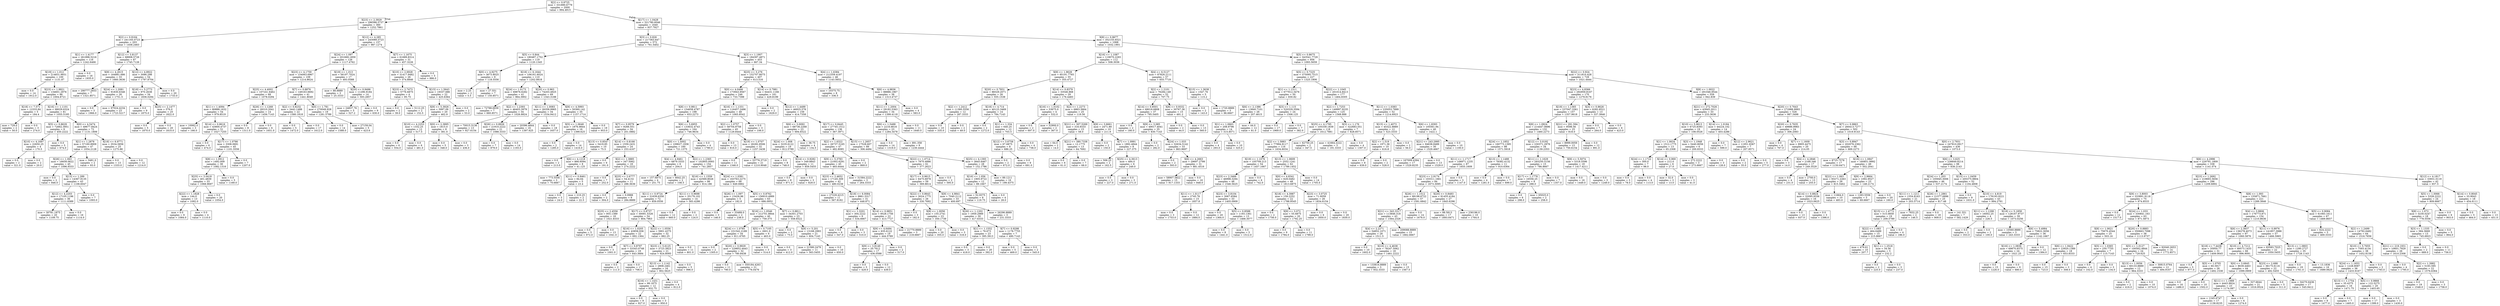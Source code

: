 digraph Tree {
node [shape=box] ;
0 [label="X[2] <= 0.9725\nmse = 331890.6779\nsamples = 2000\nvalue = 994.4915"] ;
1 [label="X[23] <= 2.3929\nmse = 296586.5737\nsamples = 360\nvalue = 1252.7861"] ;
0 -> 1 [labeldistance=2.5, labelangle=45, headlabel="True"] ;
2 [label="X[2] <= 0.9164\nmse = 241165.0723\nsamples = 203\nvalue = 1458.2463"] ;
1 -> 2 ;
3 [label="X[1] <= 1.4177\nmse = 261896.5216\nsamples = 116\nvalue = 1242.6466"] ;
2 -> 3 ;
4 [label="X[19] <= 1.012\nmse = 214831.9931\nsamples = 100\nvalue = 1131.87"] ;
3 -> 4 ;
5 [label="mse = 0.0\nsamples = 14\nvalue = 1912.0"] ;
4 -> 5 ;
6 [label="X[23] <= 1.9921\nmse = 134601.2976\nsamples = 86\nvalue = 1004.8721"] ;
4 -> 6 ;
7 [label="X[18] <= 7.571\nmse = 12333.84\nsamples = 5\nvalue = 184.4"] ;
6 -> 7 ;
8 [label="mse = 729.0\nsamples = 2\nvalue = 50.0"] ;
7 -> 8 ;
9 [label="mse = 0.0\nsamples = 3\nvalue = 274.0"] ;
7 -> 9 ;
10 [label="X[16] <= 1.1101\nmse = 98029.6324\nsamples = 81\nvalue = 1055.5185"] ;
6 -> 10 ;
11 [label="X[5] <= 0.8629\nmse = 72662.3951\nsamples = 9\nvalue = 450.2222"] ;
10 -> 11 ;
12 [label="X[10] <= 4.1697\nmse = 22650.25\nsamples = 4\nvalue = 170.5"] ;
11 -> 12 ;
13 [label="mse = 0.0\nsamples = 2\nvalue = 321.0"] ;
12 -> 13 ;
14 [label="mse = 0.0\nsamples = 2\nvalue = 20.0"] ;
12 -> 14 ;
15 [label="mse = 0.0\nsamples = 5\nvalue = 674.0"] ;
11 -> 15 ;
16 [label="X[0] <= 4.5474\nmse = 49677.8424\nsamples = 72\nvalue = 1131.1806"] ;
10 -> 16 ;
17 [label="X[1] <= 1.2878\nmse = 57160.8909\nsamples = 47\nvalue = 1054.2128"] ;
16 -> 17 ;
18 [label="X[26] <= 1.063\nmse = 16658.0622\nsamples = 45\nvalue = 1096.9333"] ;
17 -> 18 ;
19 [label="mse = 0.0\nsamples = 2\nvalue = 846.0"] ;
18 -> 19 ;
20 [label="X[13] <= 1.289\nmse = 14367.9135\nsamples = 43\nvalue = 1108.6047"] ;
18 -> 20 ;
21 [label="X[12] <= 4.2203\nmse = 17105.1196\nsamples = 36\nvalue = 1111.6389"] ;
20 -> 21 ;
22 [label="mse = 30781.1875\nsamples = 20\nvalue = 1109.75"] ;
21 -> 22 ;
23 [label="mse = 0.0\nsamples = 16\nvalue = 1114.0"] ;
21 -> 23 ;
24 [label="mse = 0.0\nsamples = 7\nvalue = 1093.0"] ;
20 -> 24 ;
25 [label="mse = 3481.0\nsamples = 2\nvalue = 93.0"] ;
17 -> 25 ;
26 [label="X[18] <= 6.9771\nmse = 3534.5856\nsamples = 25\nvalue = 1275.88"] ;
16 -> 26 ;
27 [label="mse = 0.0\nsamples = 13\nvalue = 1333.0"] ;
26 -> 27 ;
28 [label="mse = 0.0\nsamples = 12\nvalue = 1214.0"] ;
26 -> 28 ;
29 [label="mse = 0.0\nsamples = 16\nvalue = 1935.0"] ;
3 -> 29 ;
30 [label="X[12] <= 3.8137\nmse = 68908.5726\nsamples = 87\nvalue = 1745.7126"] ;
2 -> 30 ;
31 [label="X[9] <= 4.2615\nmse = 164881.686\nsamples = 33\nvalue = 1660.3636"] ;
30 -> 31 ;
32 [label="mse = 290777.2653\nsamples = 7\nvalue = 1321.8571"] ;
31 -> 32 ;
33 [label="X[24] <= 1.2081\nmse = 91830.6346\nsamples = 26\nvalue = 1751.5"] ;
31 -> 33 ;
34 [label="mse = 0.0\nsamples = 3\nvalue = 1966.0"] ;
33 -> 34 ;
35 [label="mse = 97024.4234\nsamples = 23\nvalue = 1723.5217"] ;
33 -> 35 ;
36 [label="X[12] <= 4.8922\nmse = 3086.298\nsamples = 54\nvalue = 1797.8704"] ;
30 -> 36 ;
37 [label="X[18] <= 5.2773\nmse = 970.2638\nsamples = 34\nvalue = 1836.0294"] ;
36 -> 37 ;
38 [label="mse = 0.0\nsamples = 9\nvalue = 1875.0"] ;
37 -> 38 ;
39 [label="X[25] <= 2.1477\nmse = 576.0\nsamples = 25\nvalue = 1822.0"] ;
37 -> 39 ;
40 [label="mse = 0.0\nsamples = 5\nvalue = 1870.0"] ;
39 -> 40 ;
41 [label="mse = 0.0\nsamples = 20\nvalue = 1810.0"] ;
39 -> 41 ;
42 [label="mse = 0.0\nsamples = 20\nvalue = 1733.0"] ;
36 -> 42 ;
43 [label="X[12] <= 4.285\nmse = 243089.3723\nsamples = 157\nvalue = 987.1274"] ;
1 -> 43 ;
44 [label="X[24] <= 1.097\nmse = 201669.1859\nsamples = 126\nvalue = 1117.4762"] ;
43 -> 44 ;
45 [label="X[23] <= 4.1759\nmse = 154063.6967\nsamples = 109\nvalue = 1214.8624"] ;
44 -> 45 ;
46 [label="X[25] <= 4.4002\nmse = 107241.6462\nsamples = 68\nvalue = 1078.0294"] ;
45 -> 46 ;
47 [label="X[1] <= 1.4094\nmse = 80888.1632\nsamples = 54\nvalue = 979.8519"] ;
46 -> 47 ;
48 [label="mse = 10062.0\nsamples = 3\nvalue = 166.0"] ;
47 -> 48 ;
49 [label="X[14] <= 0.8616\nmse = 43800.4737\nsamples = 51\nvalue = 1027.7255"] ;
47 -> 49 ;
50 [label="mse = 0.0\nsamples = 6\nvalue = 474.0"] ;
49 -> 50 ;
51 [label="X[17] <= 1.0786\nmse = 3308.0691\nsamples = 45\nvalue = 1101.5556"] ;
49 -> 51 ;
52 [label="X[8] <= 1.0912\nmse = 1492.009\nsamples = 38\nvalue = 1082.1316"] ;
51 -> 52 ;
53 [label="X[25] <= 3.0418\nmse = 401.4839\nsamples = 33\nvalue = 1068.9697"] ;
52 -> 53 ;
54 [label="X[22] <= 1.1828\nmse = 144.0\nsamples = 13\nvalue = 1092.0"] ;
53 -> 54 ;
55 [label="mse = 0.0\nsamples = 9\nvalue = 1084.0"] ;
54 -> 55 ;
56 [label="mse = 0.0\nsamples = 4\nvalue = 1110.0"] ;
54 -> 56 ;
57 [label="mse = 0.0\nsamples = 20\nvalue = 1054.0"] ;
53 -> 57 ;
58 [label="mse = 0.0\nsamples = 5\nvalue = 1169.0"] ;
52 -> 58 ;
59 [label="mse = 0.0\nsamples = 7\nvalue = 1207.0"] ;
51 -> 59 ;
60 [label="X[26] <= 1.1268\nmse = 28310.2041\nsamples = 14\nvalue = 1456.7143"] ;
46 -> 60 ;
61 [label="mse = 0.0\nsamples = 8\nvalue = 1311.0"] ;
60 -> 61 ;
62 [label="mse = 0.0\nsamples = 6\nvalue = 1651.0"] ;
60 -> 62 ;
63 [label="X[7] <= 0.8876\nmse = 149163.6692\nsamples = 41\nvalue = 1441.8049"] ;
45 -> 63 ;
64 [label="X[2] <= 0.8232\nmse = 3442.1488\nsamples = 22\nvalue = 1580.1818"] ;
63 -> 64 ;
65 [label="mse = 0.0\nsamples = 5\nvalue = 1472.0"] ;
64 -> 65 ;
66 [label="mse = 0.0\nsamples = 17\nvalue = 1612.0"] ;
64 -> 66 ;
67 [label="X[0] <= 1.781\nmse = 270049.928\nsamples = 19\nvalue = 1281.5789"] ;
63 -> 67 ;
68 [label="mse = 0.0\nsamples = 14\nvalue = 1588.0"] ;
67 -> 68 ;
69 [label="mse = 27159.04\nsamples = 5\nvalue = 423.6"] ;
67 -> 69 ;
70 [label="X[19] <= 1.013\nmse = 56197.7024\nsamples = 17\nvalue = 493.0588"] ;
44 -> 70 ;
71 [label="mse = 88.8889\nsamples = 3\nvalue = 25.3333"] ;
70 -> 71 ;
72 [label="X[20] <= 0.9496\nmse = 11296.9184\nsamples = 14\nvalue = 593.2857"] ;
70 -> 72 ;
73 [label="mse = 24837.76\nsamples = 5\nvalue = 527.2"] ;
72 -> 73 ;
74 [label="mse = 0.0\nsamples = 9\nvalue = 630.0"] ;
72 -> 74 ;
75 [label="X[7] <= 1.1675\nmse = 61689.8314\nsamples = 31\nvalue = 457.3226"] ;
43 -> 75 ;
76 [label="X[10] <= 2.6928\nmse = 31417.9482\nsamples = 26\nvalue = 374.8846"] ;
75 -> 76 ;
77 [label="X[23] <= 2.7473\nmse = 5776.6875\nsamples = 4\nvalue = 95.75"] ;
76 -> 77 ;
78 [label="mse = 0.0\nsamples = 2\nvalue = 39.0"] ;
77 -> 78 ;
79 [label="mse = 5112.25\nsamples = 2\nvalue = 152.5"] ;
77 -> 79 ;
80 [label="X[15] <= 1.5643\nmse = 19337.686\nsamples = 22\nvalue = 425.6364"] ;
76 -> 80 ;
81 [label="X[9] <= 5.3926\nmse = 5997.09\nsamples = 20\nvalue = 462.9"] ;
80 -> 81 ;
82 [label="X[10] <= 4.2253\nmse = 1332.25\nsamples = 12\nvalue = 517.5"] ;
81 -> 82 ;
83 [label="mse = 0.0\nsamples = 6\nvalue = 554.0"] ;
82 -> 83 ;
84 [label="mse = 0.0\nsamples = 6\nvalue = 481.0"] ;
82 -> 84 ;
85 [label="X[0] <= 2.3895\nmse = 1815.0\nsamples = 8\nvalue = 381.0"] ;
81 -> 85 ;
86 [label="mse = 0.0\nsamples = 5\nvalue = 348.0"] ;
85 -> 86 ;
87 [label="mse = 0.0\nsamples = 3\nvalue = 436.0"] ;
85 -> 87 ;
88 [label="mse = 0.0\nsamples = 2\nvalue = 53.0"] ;
80 -> 88 ;
89 [label="mse = 0.0\nsamples = 5\nvalue = 886.0"] ;
75 -> 89 ;
90 [label="X[17] <= 1.0428\nmse = 321780.6046\nsamples = 1640\nvalue = 937.7927"] ;
0 -> 90 [labeldistance=2.5, labelangle=-45, headlabel="False"] ;
91 [label="X[3] <= 0.826\nmse = 217363.647\nsamples = 572\nvalue = 761.5402"] ;
90 -> 91 ;
92 [label="X[5] <= 0.844\nmse = 180487.1752\nsamples = 119\nvalue = 1120.1345"] ;
91 -> 92 ;
93 [label="X[0] <= 4.9275\nmse = 3673.8025\nsamples = 9\nvalue = 118.5556"] ;
92 -> 93 ;
94 [label="mse = 2.25\nsamples = 2\nvalue = 5.5"] ;
93 -> 94 ;
95 [label="mse = 27.551\nsamples = 7\nvalue = 150.8571"] ;
93 -> 95 ;
96 [label="X[18] <= 6.1644\nmse = 106161.6024\nsamples = 110\nvalue = 1202.0818"] ;
92 -> 96 ;
97 [label="X[24] <= 1.0173\nmse = 69876.6282\nsamples = 41\nvalue = 964.3902"] ;
96 -> 97 ;
98 [label="mse = 72788.6939\nsamples = 7\nvalue = 660.8571"] ;
97 -> 98 ;
99 [label="X[2] <= 1.2393\nmse = 46403.3979\nsamples = 34\nvalue = 1026.8824"] ;
97 -> 99 ;
100 [label="mse = 70015.3136\nsamples = 13\nvalue = 927.6154"] ;
99 -> 100 ;
101 [label="X[26] <= 0.8926\nmse = 21910.2222\nsamples = 21\nvalue = 1088.3333"] ;
99 -> 101 ;
102 [label="mse = 0.0\nsamples = 7\nvalue = 879.0"] ;
101 -> 102 ;
103 [label="mse = 0.0\nsamples = 14\nvalue = 1193.0"] ;
101 -> 103 ;
104 [label="X[20] <= 0.963\nmse = 74203.4925\nsamples = 69\nvalue = 1343.3188"] ;
96 -> 104 ;
105 [label="X[11] <= 1.0083\nmse = 26358.9965\nsamples = 34\nvalue = 1534.9412"] ;
104 -> 105 ;
106 [label="mse = 20396.4844\nsamples = 16\nvalue = 1397.625"] ;
105 -> 106 ;
107 [label="mse = 0.0\nsamples = 18\nvalue = 1657.0"] ;
105 -> 107 ;
108 [label="X[9] <= 4.5993\nmse = 50360.142\nsamples = 35\nvalue = 1157.1714"] ;
104 -> 108 ;
109 [label="X[5] <= 1.0648\nmse = 1876.9844\nsamples = 16\nvalue = 1399.625"] ;
108 -> 109 ;
110 [label="mse = 0.0\nsamples = 2\nvalue = 1285.0"] ;
109 -> 110 ;
111 [label="mse = 0.0\nsamples = 14\nvalue = 1416.0"] ;
109 -> 111 ;
112 [label="mse = 0.0\nsamples = 19\nvalue = 953.0"] ;
108 -> 112 ;
113 [label="X[3] <= 1.1907\nmse = 184397.4871\nsamples = 453\nvalue = 667.34"] ;
91 -> 113 ;
114 [label="X[25] <= 3.276\nmse = 152707.8075\nsamples = 407\nvalue = 613.516"] ;
113 -> 114 ;
115 [label="X[0] <= 4.0486\nmse = 173943.9567\nsamples = 246\nvalue = 733.7398"] ;
114 -> 115 ;
116 [label="X[8] <= 0.9811\nmse = 154658.4787\nsamples = 198\nvalue = 653.2273"] ;
115 -> 116 ;
117 [label="X[7] <= 0.9579\nmse = 9266.551\nsamples = 34\nvalue = 201.0882"] ;
116 -> 117 ;
118 [label="X[13] <= 0.8547\nmse = 5419.85\nsamples = 10\nvalue = 75.5"] ;
117 -> 118 ;
119 [label="mse = 0.0\nsamples = 2\nvalue = 213.0"] ;
118 -> 119 ;
120 [label="X[6] <= 4.1218\nmse = 866.6094\nsamples = 8\nvalue = 41.125"] ;
118 -> 120 ;
121 [label="mse = 773.5556\nsamples = 3\nvalue = 70.6667"] ;
120 -> 121 ;
122 [label="X[11] <= 0.8461\nmse = 84.64\nsamples = 5\nvalue = 23.4"] ;
120 -> 122 ;
123 [label="mse = 0.0\nsamples = 3\nvalue = 24.0"] ;
122 -> 123 ;
124 [label="mse = 210.25\nsamples = 2\nvalue = 22.5"] ;
122 -> 124 ;
125 [label="X[14] <= 0.8166\nmse = 1559.2431\nsamples = 24\nvalue = 253.4167"] ;
117 -> 125 ;
126 [label="mse = 0.0\nsamples = 6\nvalue = 191.0"] ;
125 -> 126 ;
127 [label="X[2] <= 1.3885\nmse = 347.5062\nsamples = 18\nvalue = 274.2222"] ;
125 -> 127 ;
128 [label="mse = 0.0\nsamples = 7\nvalue = 252.0"] ;
127 -> 128 ;
129 [label="X[25] <= 2.6777\nmse = 54.4132\nsamples = 11\nvalue = 288.3636"] ;
127 -> 129 ;
130 [label="mse = 0.0\nsamples = 2\nvalue = 304.0"] ;
129 -> 130 ;
131 [label="mse = 0.0988\nsamples = 9\nvalue = 284.8889"] ;
129 -> 131 ;
132 [label="X[6] <= 5.6955\nmse = 133632.4743\nsamples = 164\nvalue = 746.9634"] ;
116 -> 132 ;
133 [label="X[0] <= 1.5002\nmse = 109627.1936\nsamples = 160\nvalue = 721.1375"] ;
132 -> 133 ;
134 [label="X[4] <= 4.9461\nmse = 6879.3333\nsamples = 6\nvalue = 204.0"] ;
133 -> 134 ;
135 [label="mse = 157.6875\nsamples = 4\nvalue = 251.75"] ;
134 -> 135 ;
136 [label="mse = 6642.25\nsamples = 2\nvalue = 108.5"] ;
134 -> 136 ;
137 [label="X[2] <= 1.2365\nmse = 102805.0093\nsamples = 154\nvalue = 741.2857"] ;
133 -> 137 ;
138 [label="X[16] <= 1.1559\nmse = 42569.8026\nsamples = 86\nvalue = 814.186"] ;
137 -> 138 ;
139 [label="X[11] <= 0.9724\nmse = 31639.6358\nsamples = 72\nvalue = 859.0556"] ;
138 -> 139 ;
140 [label="X[25] <= 2.4556\nmse = 955.1389\nsamples = 18\nvalue = 1021.8333"] ;
139 -> 140 ;
141 [label="mse = 0.0\nsamples = 5\nvalue = 972.0"] ;
140 -> 141 ;
142 [label="mse = 0.0\nsamples = 13\nvalue = 1041.0"] ;
140 -> 142 ;
143 [label="X[17] <= 0.8737\nmse = 30091.5326\nsamples = 54\nvalue = 804.7963"] ;
139 -> 143 ;
144 [label="X[16] <= 1.0205\nmse = 43858.936\nsamples = 22\nvalue = 692.1364"] ;
143 -> 144 ;
145 [label="mse = 0.0\nsamples = 3\nvalue = 1001.0"] ;
144 -> 145 ;
146 [label="X[7] <= 0.8797\nmse = 33343.0748\nsamples = 19\nvalue = 643.3684"] ;
144 -> 146 ;
147 [label="mse = 0.0\nsamples = 2\nvalue = 111.0"] ;
146 -> 147 ;
148 [label="mse = 0.0\nsamples = 17\nvalue = 706.0"] ;
146 -> 148 ;
149 [label="X[22] <= 1.0556\nmse = 5901.4375\nsamples = 32\nvalue = 882.25"] ;
143 -> 149 ;
150 [label="X[23] <= 5.6125\nmse = 3723.3923\nsamples = 21\nvalue = 924.8095"] ;
149 -> 150 ;
151 [label="X[13] <= 1.1142\nmse = 2808.2461\nsamples = 16\nvalue = 902.5625"] ;
150 -> 151 ;
152 [label="X[16] <= 1.1431\nmse = 99.1875\nsamples = 12\nvalue = 932.75"] ;
151 -> 152 ;
153 [label="mse = 0.0\nsamples = 9\nvalue = 927.0"] ;
152 -> 153 ;
154 [label="mse = 0.0\nsamples = 3\nvalue = 950.0"] ;
152 -> 154 ;
155 [label="mse = 0.0\nsamples = 4\nvalue = 812.0"] ;
151 -> 155 ;
156 [label="mse = 0.0\nsamples = 5\nvalue = 996.0"] ;
150 -> 156 ;
157 [label="mse = 0.0\nsamples = 11\nvalue = 801.0"] ;
149 -> 157 ;
158 [label="X[11] <= 0.9698\nmse = 35179.102\nsamples = 14\nvalue = 583.4286"] ;
138 -> 158 ;
159 [label="mse = 0.0\nsamples = 12\nvalue = 660.0"] ;
158 -> 159 ;
160 [label="mse = 0.0\nsamples = 2\nvalue = 124.0"] ;
158 -> 160 ;
161 [label="X[24] <= 1.0381\nmse = 163763.2275\nsamples = 68\nvalue = 649.0882"] ;
137 -> 161 ;
162 [label="X[26] <= 1.097\nmse = 15426.96\nsamples = 5\nvalue = 182.8"] ;
161 -> 162 ;
163 [label="mse = 0.0\nsamples = 3\nvalue = 146.0"] ;
162 -> 163 ;
164 [label="mse = 33489.0\nsamples = 2\nvalue = 238.0"] ;
162 -> 164 ;
165 [label="X[5] <= 0.8762\nmse = 156910.4989\nsamples = 63\nvalue = 686.0952"] ;
161 -> 165 ;
166 [label="X[16] <= 1.0546\nmse = 212701.8844\nsamples = 40\nvalue = 759.375"] ;
165 -> 166 ;
167 [label="X[24] <= 1.0785\nmse = 231542.2189\nsamples = 34\nvalue = 811.6765"] ;
166 -> 167 ;
168 [label="mse = 0.0\nsamples = 2\nvalue = 1305.0"] ;
167 -> 168 ;
169 [label="X[20] <= 0.9929\nmse = 229852.4443\nsamples = 32\nvalue = 780.8438"] ;
167 -> 169 ;
170 [label="mse = 0.0\nsamples = 11\nvalue = 790.0"] ;
169 -> 170 ;
171 [label="mse = 350184.4263\nsamples = 21\nvalue = 776.0476"] ;
169 -> 171 ;
172 [label="X[5] <= 0.7105\nmse = 2601.0\nsamples = 6\nvalue = 463.0"] ;
166 -> 172 ;
173 [label="mse = 0.0\nsamples = 3\nvalue = 514.0"] ;
172 -> 173 ;
174 [label="mse = 0.0\nsamples = 3\nvalue = 412.0"] ;
172 -> 174 ;
175 [label="X[7] <= 0.8811\nmse = 34301.2703\nsamples = 23\nvalue = 558.6522"] ;
165 -> 175 ;
176 [label="mse = 0.0\nsamples = 2\nvalue = 75.0"] ;
175 -> 176 ;
177 [label="X[9] <= 5.201\nmse = 13168.2993\nsamples = 21\nvalue = 604.7143"] ;
175 -> 177 ;
178 [label="mse = 21580.2479\nsamples = 11\nvalue = 563.5455"] ;
177 -> 178 ;
179 [label="mse = 0.0\nsamples = 10\nvalue = 650.0"] ;
177 -> 179 ;
180 [label="mse = 0.0\nsamples = 4\nvalue = 1780.0"] ;
132 -> 180 ;
181 [label="X[16] <= 1.1331\nmse = 116457.2496\nsamples = 48\nvalue = 1065.8542"] ;
115 -> 181 ;
182 [label="X[2] <= 1.0757\nmse = 58704.9758\nsamples = 45\nvalue = 1129.8444"] ;
181 -> 182 ;
183 [label="mse = 0.0\nsamples = 13\nvalue = 816.0"] ;
182 -> 183 ;
184 [label="X[19] <= 1.0707\nmse = 26282.8506\nsamples = 32\nvalue = 1257.3438"] ;
182 -> 184 ;
185 [label="mse = 0.0\nsamples = 11\nvalue = 1346.0"] ;
184 -> 185 ;
186 [label="mse = 33776.3719\nsamples = 21\nvalue = 1210.9048"] ;
184 -> 186 ;
187 [label="mse = 0.0\nsamples = 3\nvalue = 106.0"] ;
181 -> 187 ;
188 [label="X[14] <= 0.7981\nmse = 64431.1166\nsamples = 161\nvalue = 429.8199"] ;
114 -> 188 ;
189 [label="mse = 0.0\nsamples = 2\nvalue = 1629.0"] ;
188 -> 189 ;
190 [label="X[12] <= 1.4499\nmse = 46925.578\nsamples = 159\nvalue = 414.7358"] ;
188 -> 190 ;
191 [label="X[6] <= 3.0092\nmse = 68736.2268\nsamples = 23\nvalue = 694.6522"] ;
190 -> 191 ;
192 [label="X[24] <= 1.008\nmse = 3235.6122\nsamples = 19\nvalue = 812.5789"] ;
191 -> 192 ;
193 [label="mse = 0.0\nsamples = 8\nvalue = 748.0"] ;
192 -> 193 ;
194 [label="X[14] <= 0.9282\nmse = 349.8843\nsamples = 11\nvalue = 859.5455"] ;
192 -> 194 ;
195 [label="mse = 0.0\nsamples = 8\nvalue = 871.0"] ;
194 -> 195 ;
196 [label="mse = 0.0\nsamples = 3\nvalue = 829.0"] ;
194 -> 196 ;
197 [label="mse = 36.75\nsamples = 4\nvalue = 134.5"] ;
191 -> 197 ;
198 [label="X[17] <= 0.8445\nmse = 27745.1512\nsamples = 136\nvalue = 367.3971"] ;
190 -> 198 ;
199 [label="X[2] <= 1.6322\nmse = 26737.5165\nsamples = 47\nvalue = 482.8085"] ;
198 -> 199 ;
200 [label="X[9] <= 5.3783\nmse = 21002.6291\nsamples = 45\nvalue = 465.6444"] ;
199 -> 200 ;
201 [label="X[23] <= 2.4652\nmse = 17145.309\nsamples = 42\nvalue = 480.0238"] ;
200 -> 201 ;
202 [label="mse = 27229.4215\nsamples = 11\nvalue = 567.8182"] ;
201 -> 202 ;
203 [label="X[18] <= 6.0084\nmse = 9861.5317\nsamples = 31\nvalue = 448.871"] ;
201 -> 203 ;
204 [label="X[1] <= 1.3201\nmse = 304.2222\nsamples = 9\nvalue = 534.6667"] ;
203 -> 204 ;
205 [label="mse = 0.0\nsamples = 6\nvalue = 547.0"] ;
204 -> 205 ;
206 [label="mse = 0.0\nsamples = 3\nvalue = 510.0"] ;
204 -> 206 ;
207 [label="X[14] <= 0.9851\nmse = 9528.1756\nsamples = 22\nvalue = 413.7727"] ;
203 -> 207 ;
208 [label="X[9] <= 4.6494\nmse = 635.6122\nsamples = 19\nvalue = 444.5789"] ;
207 -> 208 ;
209 [label="X[9] <= 3.8149\nmse = 20.7612\nsamples = 17\nvalue = 436.0588"] ;
208 -> 209 ;
210 [label="mse = 0.0\nsamples = 5\nvalue = 429.0"] ;
209 -> 210 ;
211 [label="mse = 0.0\nsamples = 12\nvalue = 439.0"] ;
209 -> 211 ;
212 [label="mse = 0.0\nsamples = 2\nvalue = 517.0"] ;
208 -> 212 ;
213 [label="mse = 21770.8889\nsamples = 3\nvalue = 218.6667"] ;
207 -> 213 ;
214 [label="mse = 31584.2222\nsamples = 3\nvalue = 264.3333"] ;
200 -> 214 ;
215 [label="mse = 0.0\nsamples = 2\nvalue = 869.0"] ;
199 -> 215 ;
216 [label="X[15] <= 1.2657\nmse = 17528.607\nsamples = 89\nvalue = 306.4494"] ;
198 -> 216 ;
217 [label="X[22] <= 1.0714\nmse = 7870.4886\nsamples = 61\nvalue = 377.2623"] ;
216 -> 217 ;
218 [label="X[17] <= 0.9615\nmse = 6475.6978\nsamples = 59\nvalue = 369.8814"] ;
217 -> 218 ;
219 [label="X[22] <= 0.8643\nmse = 3024.1775\nsamples = 26\nvalue = 330.7692"] ;
218 -> 219 ;
220 [label="mse = 0.0\nsamples = 3\nvalue = 182.0"] ;
219 -> 220 ;
221 [label="X[8] <= 1.0056\nmse = 155.2741\nsamples = 23\nvalue = 350.1739"] ;
219 -> 221 ;
222 [label="mse = 0.0\nsamples = 20\nvalue = 355.0"] ;
221 -> 222 ;
223 [label="mse = 0.0\nsamples = 3\nvalue = 318.0"] ;
221 -> 223 ;
224 [label="X[9] <= 4.9841\nmse = 7040.2112\nsamples = 33\nvalue = 400.697"] ;
218 -> 224 ;
225 [label="X[26] <= 1.1202\nmse = 1959.2989\nsamples = 30\nvalue = 417.6333"] ;
224 -> 225 ;
226 [label="X[1] <= 1.1552\nmse = 76.673\nsamples = 23\nvalue = 395.3913"] ;
225 -> 226 ;
227 [label="mse = 0.0\nsamples = 3\nvalue = 418.0"] ;
226 -> 227 ;
228 [label="mse = 0.0\nsamples = 20\nvalue = 392.0"] ;
226 -> 228 ;
229 [label="X[7] <= 0.9298\nmse = 1178.7755\nsamples = 7\nvalue = 490.7143"] ;
225 -> 229 ;
230 [label="mse = 0.0\nsamples = 5\nvalue = 469.0"] ;
229 -> 230 ;
231 [label="mse = 0.0\nsamples = 2\nvalue = 545.0"] ;
229 -> 231 ;
232 [label="mse = 26296.8889\nsamples = 3\nvalue = 231.3333"] ;
224 -> 232 ;
233 [label="mse = 0.0\nsamples = 2\nvalue = 595.0"] ;
217 -> 233 ;
234 [label="X[25] <= 4.1393\nmse = 3845.6467\nsamples = 28\nvalue = 152.1786"] ;
216 -> 234 ;
235 [label="X[16] <= 1.056\nmse = 1905.9722\nsamples = 12\nvalue = 89.1667"] ;
234 -> 235 ;
236 [label="mse = 52.9375\nsamples = 8\nvalue = 119.75"] ;
235 -> 236 ;
237 [label="mse = 0.0\nsamples = 4\nvalue = 28.0"] ;
235 -> 237 ;
238 [label="mse = 89.1211\nsamples = 16\nvalue = 199.4375"] ;
234 -> 238 ;
239 [label="X[4] <= 1.6384\nmse = 212359.4197\nsamples = 46\nvalue = 1143.5652"] ;
113 -> 239 ;
240 [label="mse = 10375.75\nsamples = 8\nvalue = 336.5"] ;
239 -> 240 ;
241 [label="X[6] <= 4.9836\nmse = 88886.1967\nsamples = 38\nvalue = 1313.4737"] ;
239 -> 241 ;
242 [label="X[11] <= 1.2004\nmse = 29182.5363\nsamples = 34\nvalue = 1399.4118"] ;
241 -> 242 ;
243 [label="X[6] <= 1.5488\nmse = 2216.6616\nsamples = 23\nvalue = 1284.3478"] ;
242 -> 243 ;
244 [label="mse = 0.0\nsamples = 14\nvalue = 1319.0"] ;
243 -> 244 ;
245 [label="mse = 891.358\nsamples = 9\nvalue = 1230.4444"] ;
243 -> 245 ;
246 [label="mse = 0.0\nsamples = 11\nvalue = 1640.0"] ;
242 -> 246 ;
247 [label="mse = 0.0\nsamples = 4\nvalue = 583.0"] ;
241 -> 247 ;
248 [label="X[8] <= 0.9677\nmse = 352155.6521\nsamples = 1068\nvalue = 1032.1901"] ;
90 -> 248 ;
249 [label="X[16] <= 1.1087\nmse = 119070.2293\nsamples = 112\nvalue = 508.3036"] ;
248 -> 249 ;
250 [label="X[9] <= 1.9628\nmse = 95191.7765\nsamples = 55\nvalue = 355.4727"] ;
249 -> 250 ;
251 [label="X[20] <= 0.7831\nmse = 88329.2071\nsamples = 26\nvalue = 555.1538"] ;
250 -> 251 ;
252 [label="X[2] <= 1.2412\nmse = 11360.5556\nsamples = 12\nvalue = 287.3333"] ;
251 -> 252 ;
253 [label="mse = 0.0\nsamples = 10\nvalue = 335.0"] ;
252 -> 253 ;
254 [label="mse = 0.0\nsamples = 2\nvalue = 49.0"] ;
252 -> 254 ;
255 [label="X[18] <= 4.714\nmse = 40123.3469\nsamples = 14\nvalue = 784.7143"] ;
251 -> 255 ;
256 [label="mse = 0.0\nsamples = 2\nvalue = 1272.0"] ;
255 -> 256 ;
257 [label="X[1] <= 1.334\nmse = 640.25\nsamples = 12\nvalue = 703.5"] ;
255 -> 257 ;
258 [label="X[12] <= 3.6758\nmse = 67.6875\nsamples = 8\nvalue = 686.25"] ;
257 -> 258 ;
259 [label="mse = 0.0\nsamples = 2\nvalue = 672.0"] ;
258 -> 259 ;
260 [label="mse = 0.0\nsamples = 6\nvalue = 691.0"] ;
258 -> 260 ;
261 [label="mse = 0.0\nsamples = 4\nvalue = 738.0"] ;
257 -> 261 ;
262 [label="X[14] <= 0.8379\nmse = 33546.868\nsamples = 29\nvalue = 176.4483"] ;
250 -> 262 ;
263 [label="X[16] <= 1.0102\nmse = 53675.0\nsamples = 4\nvalue = 532.0"] ;
262 -> 263 ;
264 [label="mse = 0.0\nsamples = 2\nvalue = 697.0"] ;
263 -> 264 ;
265 [label="mse = 52900.0\nsamples = 2\nvalue = 367.0"] ;
263 -> 265 ;
266 [label="X[2] <= 1.2273\nmse = 6863.3664\nsamples = 25\nvalue = 119.56"] ;
262 -> 266 ;
267 [label="X[21] <= 307.5269\nmse = 316.9333\nsamples = 15\nvalue = 58.0"] ;
266 -> 267 ;
268 [label="mse = 64.0\nsamples = 2\nvalue = 14.0"] ;
267 -> 268 ;
269 [label="X[21] <= 380.7338\nmse = 12.1775\nsamples = 13\nvalue = 64.7692"] ;
267 -> 269 ;
270 [label="mse = 0.0\nsamples = 6\nvalue = 61.0"] ;
269 -> 270 ;
271 [label="mse = 0.0\nsamples = 7\nvalue = 68.0"] ;
269 -> 271 ;
272 [label="X[9] <= 3.6661\nmse = 2471.89\nsamples = 10\nvalue = 211.9"] ;
266 -> 272 ;
273 [label="mse = 0.0\nsamples = 2\nvalue = 150.0"] ;
272 -> 273 ;
274 [label="X[7] <= 1.0991\nmse = 1892.4844\nsamples = 8\nvalue = 227.375"] ;
272 -> 274 ;
275 [label="mse = 506.25\nsamples = 2\nvalue = 162.5"] ;
274 -> 275 ;
276 [label="X[25] <= 4.3613\nmse = 484.0\nsamples = 6\nvalue = 249.0"] ;
274 -> 276 ;
277 [label="mse = 0.0\nsamples = 3\nvalue = 227.0"] ;
276 -> 277 ;
278 [label="mse = 0.0\nsamples = 3\nvalue = 271.0"] ;
276 -> 278 ;
279 [label="X[4] <= 6.5127\nmse = 97826.2111\nsamples = 57\nvalue = 655.7719"] ;
249 -> 279 ;
280 [label="X[2] <= 1.2101\nmse = 76284.149\nsamples = 52\nvalue = 707.75"] ;
279 -> 280 ;
281 [label="X[14] <= 0.8501\nmse = 68018.6808\nsamples = 37\nvalue = 795.5405"] ;
280 -> 281 ;
282 [label="mse = 0.0\nsamples = 2\nvalue = 180.0"] ;
281 -> 282 ;
283 [label="X[9] <= 3.085\nmse = 49017.4041\nsamples = 35\nvalue = 830.7143"] ;
281 -> 283 ;
284 [label="mse = 0.0\nsamples = 2\nvalue = 282.0"] ;
283 -> 284 ;
285 [label="X[24] <= 1.033\nmse = 32634.5142\nsamples = 33\nvalue = 863.9697"] ;
283 -> 285 ;
286 [label="mse = 0.0\nsamples = 2\nvalue = 593.0"] ;
285 -> 286 ;
287 [label="X[6] <= 4.2663\nmse = 29697.2799\nsamples = 31\nvalue = 881.4516"] ;
285 -> 287 ;
288 [label="mse = 58907.5822\nsamples = 15\nvalue = 917.1333"] ;
287 -> 288 ;
289 [label="mse = 0.0\nsamples = 16\nvalue = 848.0"] ;
287 -> 289 ;
290 [label="X[8] <= 0.9332\nmse = 30767.36\nsamples = 15\nvalue = 491.2"] ;
280 -> 290 ;
291 [label="mse = 0.0\nsamples = 2\nvalue = 44.0"] ;
290 -> 291 ;
292 [label="mse = 0.0\nsamples = 13\nvalue = 560.0"] ;
290 -> 292 ;
293 [label="X[15] <= 1.3638\nmse = 1547.76\nsamples = 5\nvalue = 115.2"] ;
279 -> 293 ;
294 [label="mse = 0.0\nsamples = 2\nvalue = 143.0"] ;
293 -> 294 ;
295 [label="mse = 1720.8889\nsamples = 3\nvalue = 96.6667"] ;
293 -> 295 ;
296 [label="X[5] <= 0.8675\nmse = 343541.7729\nsamples = 956\nvalue = 1093.5659"] ;
248 -> 296 ;
297 [label="X[5] <= 0.7225\nmse = 375095.7515\nsamples = 227\nvalue = 1325.1806"] ;
296 -> 297 ;
298 [label="X[1] <= 1.1311\nmse = 677912.3476\nsamples = 50\nvalue = 830.82"] ;
297 -> 298 ;
299 [label="X[6] <= 2.1386\nmse = 13840.7101\nsamples = 26\nvalue = 207.4615"] ;
298 -> 299 ;
300 [label="X[1] <= 1.0663\nmse = 208.9796\nsamples = 14\nvalue = 315.8571"] ;
299 -> 300 ;
301 [label="mse = 0.0\nsamples = 4\nvalue = 293.0"] ;
300 -> 301 ;
302 [label="mse = 0.0\nsamples = 10\nvalue = 325.0"] ;
300 -> 302 ;
303 [label="mse = 44.0\nsamples = 12\nvalue = 81.0"] ;
299 -> 303 ;
304 [label="X[3] <= 1.115\nmse = 520329.3594\nsamples = 24\nvalue = 1506.125"] ;
298 -> 304 ;
305 [label="mse = 0.0\nsamples = 17\nvalue = 1969.0"] ;
304 -> 305 ;
306 [label="mse = 0.0\nsamples = 7\nvalue = 382.0"] ;
304 -> 306 ;
307 [label="X[22] <= 1.1045\nmse = 201014.8413\nsamples = 177\nvalue = 1464.8305"] ;
297 -> 307 ;
308 [label="X[2] <= 1.7253\nmse = 149997.9235\nsamples = 125\nvalue = 1568.888"] ;
307 -> 308 ;
309 [label="X[25] <= 4.1795\nmse = 105339.1839\nsamples = 118\nvalue = 1612.7881"] ;
308 -> 309 ;
310 [label="X[2] <= 1.5883\nmse = 77994.9117\nsamples = 116\nvalue = 1634.6034"] ;
309 -> 310 ;
311 [label="X[19] <= 1.1076\nmse = 105709.213\nsamples = 54\nvalue = 1457.1667"] ;
310 -> 311 ;
312 [label="X[23] <= 2.3466\nmse = 46998.3294\nsamples = 48\nvalue = 1546.5625"] ;
311 -> 312 ;
313 [label="X[11] <= 1.0117\nmse = 2745.76\nsamples = 15\nvalue = 1857.8"] ;
312 -> 313 ;
314 [label="mse = 0.0\nsamples = 3\nvalue = 1753.0"] ;
313 -> 314 ;
315 [label="mse = 0.0\nsamples = 12\nvalue = 1884.0"] ;
313 -> 315 ;
316 [label="X[23] <= 3.8104\nmse = 3067.6584\nsamples = 33\nvalue = 1405.0909"] ;
312 -> 316 ;
317 [label="mse = 0.0\nsamples = 20\nvalue = 1364.0"] ;
316 -> 317 ;
318 [label="X[5] <= 0.8588\nmse = 1193.1361\nsamples = 13\nvalue = 1468.3077"] ;
316 -> 318 ;
319 [label="mse = 0.0\nsamples = 8\nvalue = 1441.0"] ;
318 -> 319 ;
320 [label="mse = 0.0\nsamples = 5\nvalue = 1512.0"] ;
318 -> 320 ;
321 [label="mse = 0.0\nsamples = 6\nvalue = 742.0"] ;
311 -> 321 ;
322 [label="X[13] <= 1.0609\nmse = 2552.1241\nsamples = 62\nvalue = 1789.1452"] ;
310 -> 322 ;
323 [label="X[0] <= 4.8341\nmse = 629.0482\nsamples = 48\nvalue = 1813.6875"] ;
322 -> 323 ;
324 [label="X[18] <= 4.3987\nmse = 159.2252\nsamples = 22\nvalue = 1788.9545"] ;
323 -> 324 ;
325 [label="mse = 0.0\nsamples = 2\nvalue = 1756.0"] ;
324 -> 325 ;
326 [label="X[9] <= 3.072\nmse = 55.6875\nsamples = 20\nvalue = 1792.25"] ;
324 -> 326 ;
327 [label="mse = 0.0\nsamples = 9\nvalue = 1784.0"] ;
326 -> 327 ;
328 [label="mse = 0.0\nsamples = 11\nvalue = 1799.0"] ;
326 -> 328 ;
329 [label="X[23] <= 3.0725\nmse = 71.0059\nsamples = 26\nvalue = 1834.6154"] ;
323 -> 329 ;
330 [label="mse = 0.0\nsamples = 6\nvalue = 1850.0"] ;
329 -> 330 ;
331 [label="mse = 0.0\nsamples = 20\nvalue = 1830.0"] ;
329 -> 331 ;
332 [label="mse = 0.0\nsamples = 14\nvalue = 1705.0"] ;
322 -> 332 ;
333 [label="mse = 62750.25\nsamples = 2\nvalue = 347.5"] ;
309 -> 333 ;
334 [label="X[3] <= 1.176\nmse = 322683.551\nsamples = 7\nvalue = 828.8571"] ;
308 -> 334 ;
335 [label="mse = 41664.2222\nsamples = 3\nvalue = 191.3333"] ;
334 -> 335 ;
336 [label="mse = 0.0\nsamples = 4\nvalue = 1307.0"] ;
334 -> 336 ;
337 [label="X[11] <= 1.0383\nmse = 235053.7899\nsamples = 52\nvalue = 1214.6923"] ;
307 -> 337 ;
338 [label="X[15] <= 1.4073\nmse = 45322.8889\nsamples = 12\nvalue = 523.3333"] ;
337 -> 338 ;
339 [label="X[2] <= 1.519\nmse = 1971.36\nsamples = 10\nvalue = 616.8"] ;
338 -> 339 ;
340 [label="mse = 0.0\nsamples = 8\nvalue = 639.0"] ;
339 -> 340 ;
341 [label="mse = 0.0\nsamples = 2\nvalue = 528.0"] ;
339 -> 341 ;
342 [label="mse = 0.0\nsamples = 2\nvalue = 56.0"] ;
338 -> 342 ;
343 [label="X[6] <= 1.8393\nmse = 105561.94\nsamples = 40\nvalue = 1422.1"] ;
337 -> 343 ;
344 [label="X[21] <= 243.2995\nmse = 94638.8489\nsamples = 30\nvalue = 1529.4667"] ;
343 -> 344 ;
345 [label="mse = 167009.4394\nsamples = 17\nvalue = 1529.8235"] ;
344 -> 345 ;
346 [label="mse = 0.0\nsamples = 13\nvalue = 1529.0"] ;
344 -> 346 ;
347 [label="mse = 0.0\nsamples = 10\nvalue = 1100.0"] ;
343 -> 347 ;
348 [label="X[22] <= 0.924\nmse = 311810.428\nsamples = 729\nvalue = 1021.4444"] ;
296 -> 348 ;
349 [label="X[23] <= 4.8366\nmse = 292959.8167\nsamples = 170\nvalue = 1279.9176"] ;
348 -> 349 ;
350 [label="X[19] <= 1.1365\nmse = 237047.3361\nsamples = 157\nvalue = 1357.9618"] ;
349 -> 350 ;
351 [label="X[8] <= 1.0924\nmse = 214447.0696\nsamples = 132\nvalue = 1460.2273"] ;
350 -> 351 ;
352 [label="X[24] <= 1.1852\nmse = 160773.1395\nsamples = 98\nvalue = 1571.5918"] ;
351 -> 352 ;
353 [label="X[11] <= 1.1717\nmse = 108971.1235\nsamples = 87\nvalue = 1655.1609"] ;
352 -> 353 ;
354 [label="X[23] <= 2.9174\nmse = 103311.1661\nsamples = 84\nvalue = 1673.3095"] ;
353 -> 354 ;
355 [label="X[26] <= 1.1512\nmse = 88198.6722\nsamples = 57\nvalue = 1591.6842"] ;
354 -> 355 ;
356 [label="X[21] <= 343.3317\nmse = 113846.318\nsamples = 43\nvalue = 1564.2326"] ;
355 -> 356 ;
357 [label="X[4] <= 2.2271\nmse = 54852.1071\nsamples = 28\nvalue = 1511.5"] ;
356 -> 357 ;
358 [label="mse = 0.0\nsamples = 10\nvalue = 1602.0"] ;
357 -> 358 ;
359 [label="X[10] <= 4.4638\nmse = 78247.5062\nsamples = 18\nvalue = 1461.2222"] ;
357 -> 359 ;
360 [label="mse = 133816.8889\nsamples = 3\nvalue = 932.3333"] ;
359 -> 360 ;
361 [label="mse = 0.0\nsamples = 15\nvalue = 1567.0"] ;
359 -> 361 ;
362 [label="mse = 209088.8889\nsamples = 15\nvalue = 1662.6667"] ;
356 -> 362 ;
363 [label="mse = 0.0\nsamples = 14\nvalue = 1676.0"] ;
355 -> 363 ;
364 [label="X[20] <= 0.8483\nmse = 91455.4184\nsamples = 27\nvalue = 1845.6296"] ;
354 -> 364 ;
365 [label="mse = 88.5813\nsamples = 17\nvalue = 1893.6471"] ;
364 -> 365 ;
366 [label="mse = 236196.0\nsamples = 10\nvalue = 1764.0"] ;
364 -> 366 ;
367 [label="mse = 0.0\nsamples = 3\nvalue = 1147.0"] ;
353 -> 367 ;
368 [label="X[13] <= 1.1488\nmse = 78382.4132\nsamples = 11\nvalue = 910.6364"] ;
352 -> 368 ;
369 [label="mse = 0.0\nsamples = 4\nvalue = 1281.0"] ;
368 -> 369 ;
370 [label="mse = 0.0\nsamples = 7\nvalue = 699.0"] ;
368 -> 370 ;
371 [label="X[12] <= 3.0192\nmse = 230371.2976\nsamples = 34\nvalue = 1139.2353"] ;
351 -> 371 ;
372 [label="X[11] <= 1.1629\nmse = 293250.5156\nsamples = 15\nvalue = 786.8667"] ;
371 -> 372 ;
373 [label="X[17] <= 1.1778\nmse = 16556.25\nsamples = 8\nvalue = 288.0"] ;
372 -> 373 ;
374 [label="mse = 0.0\nsamples = 6\nvalue = 298.0"] ;
373 -> 374 ;
375 [label="mse = 65025.0\nsamples = 2\nvalue = 258.0"] ;
373 -> 375 ;
376 [label="mse = 0.0\nsamples = 7\nvalue = 1357.0"] ;
372 -> 376 ;
377 [label="X[9] <= 5.5074\nmse = 5318.5596\nsamples = 19\nvalue = 1417.4211"] ;
371 -> 377 ;
378 [label="mse = 0.0\nsamples = 16\nvalue = 1449.0"] ;
377 -> 378 ;
379 [label="mse = 0.0\nsamples = 3\nvalue = 1249.0"] ;
377 -> 379 ;
380 [label="X[21] <= 291.594\nmse = 9598.56\nsamples = 25\nvalue = 818.0"] ;
350 -> 380 ;
381 [label="mse = 8999.0059\nsamples = 13\nvalue = 750.6154"] ;
380 -> 381 ;
382 [label="mse = 0.0\nsamples = 12\nvalue = 891.0"] ;
380 -> 382 ;
383 [label="X[3] <= 0.8626\nmse = 6282.8521\nsamples = 13\nvalue = 337.3846"] ;
349 -> 383 ;
384 [label="mse = 0.0\nsamples = 7\nvalue = 264.0"] ;
383 -> 384 ;
385 [label="mse = 0.0\nsamples = 6\nvalue = 423.0"] ;
383 -> 385 ;
386 [label="X[8] <= 1.0022\nmse = 291046.9544\nsamples = 559\nvalue = 942.839"] ;
348 -> 386 ;
387 [label="X[21] <= 272.7026\nmse = 43945.2011\nsamples = 33\nvalue = 233.3636"] ;
386 -> 387 ;
388 [label="X[10] <= 5.9613\nmse = 6725.8393\nsamples = 19\nvalue = 108.0526"] ;
387 -> 388 ;
389 [label="X[1] <= 1.0634\nmse = 1512.1775\nsamples = 13\nvalue = 65.2308"] ;
388 -> 389 ;
390 [label="X[24] <= 1.1722\nmse = 300.0\nsamples = 7\nvalue = 98.0"] ;
389 -> 390 ;
391 [label="mse = 0.0\nsamples = 3\nvalue = 78.0"] ;
390 -> 391 ;
392 [label="mse = 0.0\nsamples = 4\nvalue = 113.0"] ;
390 -> 392 ;
393 [label="X[14] <= 0.969\nmse = 212.0\nsamples = 6\nvalue = 27.0"] ;
389 -> 393 ;
394 [label="mse = 32.0\nsamples = 3\nvalue = 13.0"] ;
393 -> 394 ;
395 [label="mse = 0.0\nsamples = 3\nvalue = 41.0"] ;
393 -> 395 ;
396 [label="X[3] <= 1.1948\nmse = 5440.8056\nsamples = 6\nvalue = 200.8333"] ;
388 -> 396 ;
397 [label="mse = 272.2222\nsamples = 3\nvalue = 273.6667"] ;
396 -> 397 ;
398 [label="mse = 0.0\nsamples = 3\nvalue = 128.0"] ;
396 -> 398 ;
399 [label="X[14] <= 1.0184\nmse = 44224.102\nsamples = 14\nvalue = 403.4286"] ;
387 -> 399 ;
400 [label="mse = 0.0\nsamples = 7\nvalue = 599.0"] ;
399 -> 400 ;
401 [label="X[12] <= 2.9621\nmse = 11951.8367\nsamples = 7\nvalue = 207.8571"] ;
399 -> 401 ;
402 [label="mse = 0.0\nsamples = 2\nvalue = 35.0"] ;
401 -> 402 ;
403 [label="mse = 0.0\nsamples = 5\nvalue = 277.0"] ;
401 -> 403 ;
404 [label="X[20] <= 0.7643\nmse = 272988.9993\nsamples = 526\nvalue = 987.3498"] ;
386 -> 404 ;
405 [label="X[20] <= 0.7635\nmse = 49886.9983\nsamples = 24\nvalue = 306.2083"] ;
404 -> 405 ;
406 [label="mse = 0.0\nsamples = 4\nvalue = 767.0"] ;
405 -> 406 ;
407 [label="X[7] <= 1.1609\nmse = 8905.4475\nsamples = 20\nvalue = 214.05"] ;
405 -> 407 ;
408 [label="mse = 0.0\nsamples = 3\nvalue = 14.0"] ;
407 -> 408 ;
409 [label="X[4] <= 4.2846\nmse = 2168.346\nsamples = 17\nvalue = 249.3529"] ;
407 -> 409 ;
410 [label="mse = 0.0\nsamples = 4\nvalue = 231.0"] ;
409 -> 410 ;
411 [label="mse = 2700.0\nsamples = 13\nvalue = 255.0"] ;
409 -> 411 ;
412 [label="X[7] <= 0.9863\nmse = 260413.7277\nsamples = 502\nvalue = 1019.9143"] ;
404 -> 412 ;
413 [label="X[3] <= 0.8947\nmse = 202076.2362\nsamples = 66\nvalue = 669.2273"] ;
412 -> 413 ;
414 [label="mse = 8725.7578\nsamples = 17\nvalue = 1150.6471"] ;
413 -> 414 ;
415 [label="X[16] <= 1.0847\nmse = 160851.9992\nsamples = 49\nvalue = 502.2041"] ;
413 -> 415 ;
416 [label="X[22] <= 1.063\nmse = 93271.2263\nsamples = 26\nvalue = 815.3462"] ;
415 -> 416 ;
417 [label="X[14] <= 0.8824\nmse = 32095.9336\nsamples = 16\nvalue = 1023.0625"] ;
416 -> 417 ;
418 [label="mse = 0.0\nsamples = 13\nvalue = 937.0"] ;
417 -> 418 ;
419 [label="mse = 0.0\nsamples = 3\nvalue = 1396.0"] ;
417 -> 419 ;
420 [label="mse = 11664.0\nsamples = 10\nvalue = 483.0"] ;
416 -> 420 ;
421 [label="X[9] <= 2.9664\nmse = 1092.9527\nsamples = 23\nvalue = 148.2174"] ;
415 -> 421 ;
422 [label="mse = 1283.5556\nsamples = 3\nvalue = 69.6667"] ;
421 -> 422 ;
423 [label="mse = 0.0\nsamples = 20\nvalue = 160.0"] ;
421 -> 423 ;
424 [label="X[0] <= 2.7931\nmse = 247810.0917\nsamples = 436\nvalue = 1073.0"] ;
412 -> 424 ;
425 [label="X[6] <= 3.625\nmse = 238849.8214\nsamples = 98\nvalue = 838.2143"] ;
424 -> 425 ;
426 [label="X[24] <= 1.203\nmse = 105945.3006\nsamples = 46\nvalue = 537.2174"] ;
425 -> 426 ;
427 [label="X[11] <= 1.1211\nmse = 1554.8163\nsamples = 21\nvalue = 203.5714"] ;
426 -> 427 ;
428 [label="X[15] <= 1.4772\nmse = 515.0859\nsamples = 19\nvalue = 209.5789"] ;
427 -> 428 ;
429 [label="X[22] <= 1.083\nmse = 464.6489\nsamples = 15\nvalue = 215.8667"] ;
428 -> 429 ;
430 [label="mse = 479.61\nsamples = 10\nvalue = 207.7"] ;
429 -> 430 ;
431 [label="X[1] <= 1.2518\nmse = 34.56\nsamples = 5\nvalue = 232.2"] ;
429 -> 431 ;
432 [label="mse = 0.0\nsamples = 2\nvalue = 225.0"] ;
431 -> 432 ;
433 [label="mse = 0.0\nsamples = 3\nvalue = 237.0"] ;
431 -> 433 ;
434 [label="mse = 0.0\nsamples = 4\nvalue = 186.0"] ;
428 -> 434 ;
435 [label="mse = 7832.25\nsamples = 2\nvalue = 146.5"] ;
427 -> 435 ;
436 [label="X[26] <= 1.2861\nmse = 21577.6896\nsamples = 25\nvalue = 817.48"] ;
426 -> 436 ;
437 [label="mse = 0.0\nsamples = 18\nvalue = 909.0"] ;
436 -> 437 ;
438 [label="mse = 141.551\nsamples = 7\nvalue = 582.1429"] ;
436 -> 438 ;
439 [label="X[15] <= 1.0459\nmse = 205375.9804\nsamples = 52\nvalue = 1104.4808"] ;
425 -> 439 ;
440 [label="mse = 0.0\nsamples = 9\nvalue = 1631.0"] ;
439 -> 440 ;
441 [label="X[10] <= 4.819\nmse = 178193.9221\nsamples = 43\nvalue = 994.2791"] ;
439 -> 441 ;
442 [label="X[11] <= 1.1298\nmse = 16002.25\nsamples = 4\nvalue = 226.5"] ;
441 -> 442 ;
443 [label="mse = 0.0\nsamples = 2\nvalue = 353.0"] ;
442 -> 443 ;
444 [label="mse = 0.0\nsamples = 2\nvalue = 100.0"] ;
442 -> 444 ;
445 [label="X[18] <= 5.1858\nmse = 128167.9737\nsamples = 39\nvalue = 1073.0256"] ;
441 -> 445 ;
446 [label="mse = 10560.8889\nsamples = 3\nvalue = 243.3333"] ;
445 -> 446 ;
447 [label="X[6] <= 5.4984\nmse = 75822.3056\nsamples = 36\nvalue = 1142.1667"] ;
445 -> 447 ;
448 [label="X[16] <= 1.0836\nmse = 69870.9375\nsamples = 24\nvalue = 1021.25"] ;
447 -> 448 ;
449 [label="mse = 0.0\nsamples = 15\nvalue = 1226.0"] ;
448 -> 449 ;
450 [label="mse = 0.0\nsamples = 9\nvalue = 680.0"] ;
448 -> 450 ;
451 [label="mse = 0.0\nsamples = 12\nvalue = 1384.0"] ;
447 -> 451 ;
452 [label="X[6] <= 4.2996\nmse = 229791.1809\nsamples = 338\nvalue = 1141.074"] ;
424 -> 452 ;
453 [label="X[23] <= 1.2692\nmse = 219693.5656\nsamples = 296\nvalue = 1209.6892"] ;
452 -> 453 ;
454 [label="X[9] <= 3.8003\nmse = 333891.9118\nsamples = 75\nvalue = 974.8533"] ;
453 -> 454 ;
455 [label="mse = 0.0\nsamples = 12\nvalue = 1517.0"] ;
454 -> 455 ;
456 [label="X[24] <= 1.033\nmse = 330841.163\nsamples = 63\nvalue = 871.5873"] ;
454 -> 456 ;
457 [label="X[8] <= 1.0621\nmse = 75670.4544\nsamples = 25\nvalue = 503.16"] ;
456 -> 457 ;
458 [label="X[6] <= 1.9422\nmse = 23920.1389\nsamples = 18\nvalue = 653.8333"] ;
457 -> 458 ;
459 [label="mse = 0.0\nsamples = 15\nvalue = 723.0"] ;
458 -> 459 ;
460 [label="mse = 0.0\nsamples = 3\nvalue = 308.0"] ;
458 -> 460 ;
461 [label="X[5] <= 1.0365\nmse = 250.7755\nsamples = 7\nvalue = 115.7143"] ;
457 -> 461 ;
462 [label="mse = 0.0\nsamples = 4\nvalue = 102.0"] ;
461 -> 462 ;
463 [label="mse = 0.0\nsamples = 3\nvalue = 134.0"] ;
461 -> 463 ;
464 [label="X[20] <= 0.8883\nmse = 350663.7098\nsamples = 38\nvalue = 1113.9737"] ;
456 -> 464 ;
465 [label="X[5] <= 1.0127\nmse = 100562.4844\nsamples = 24\nvalue = 729.625"] ;
464 -> 465 ;
466 [label="X[13] <= 1.0056\nmse = 60133.8889\nsamples = 12\nvalue = 964.3333"] ;
465 -> 466 ;
467 [label="mse = 0.0\nsamples = 2\nvalue = 416.0"] ;
466 -> 467 ;
468 [label="mse = 0.0\nsamples = 10\nvalue = 1074.0"] ;
466 -> 468 ;
469 [label="mse = 30815.0764\nsamples = 12\nvalue = 494.9167"] ;
465 -> 469 ;
470 [label="mse = 92040.2653\nsamples = 14\nvalue = 1772.8571"] ;
464 -> 470 ;
471 [label="X[8] <= 1.093\nmse = 155871.7661\nsamples = 221\nvalue = 1289.3846"] ;
453 -> 471 ;
472 [label="X[4] <= 3.9806\nmse = 176773.871\nsamples = 154\nvalue = 1210.8636"] ;
471 -> 472 ;
473 [label="X[6] <= 2.3837\nmse = 136278.4073\nsamples = 97\nvalue = 1060.5876"] ;
472 -> 473 ;
474 [label="X[18] <= 7.4438\nmse = 35950.77\nsamples = 31\nvalue = 1409.0645"] ;
473 -> 474 ;
475 [label="mse = 0.0\nsamples = 5\nvalue = 977.0"] ;
474 -> 475 ;
476 [label="X[5] <= 1.0705\nmse = 60.5917\nsamples = 26\nvalue = 1492.1538"] ;
474 -> 476 ;
477 [label="mse = 0.0\nsamples = 16\nvalue = 1486.0"] ;
476 -> 477 ;
478 [label="mse = 0.0\nsamples = 10\nvalue = 1502.0"] ;
476 -> 478 ;
479 [label="X[10] <= 4.7212\nmse = 99573.1433\nsamples = 66\nvalue = 896.9091"] ;
473 -> 479 ;
480 [label="X[0] <= 3.6845\nmse = 8639.4463\nsamples = 44\nvalue = 1099.0909"] ;
479 -> 480 ;
481 [label="X[11] <= 1.1989\nmse = 4443.9924\nsamples = 23\nvalue = 1174.087"] ;
480 -> 481 ;
482 [label="mse = 1245.6747\nsamples = 17\nvalue = 1138.8235"] ;
481 -> 482 ;
483 [label="mse = 0.0\nsamples = 6\nvalue = 1274.0"] ;
481 -> 483 ;
484 [label="mse = 327.6644\nsamples = 21\nvalue = 1016.9524"] ;
480 -> 484 ;
485 [label="X[23] <= 2.688\nmse = 36175.6116\nsamples = 22\nvalue = 492.5455"] ;
479 -> 485 ;
486 [label="mse = 0.0\nsamples = 5\nvalue = 311.0"] ;
485 -> 486 ;
487 [label="mse = 34270.6436\nsamples = 17\nvalue = 545.9412"] ;
485 -> 487 ;
488 [label="X[11] <= 0.9976\nmse = 141857.3986\nsamples = 57\nvalue = 1466.5965"] ;
472 -> 488 ;
489 [label="mse = 83583.7025\nsamples = 22\nvalue = 1050.5455"] ;
488 -> 489 ;
490 [label="X[13] <= 1.0803\nmse = 1290.2727\nsamples = 35\nvalue = 1728.1143"] ;
488 -> 490 ;
491 [label="mse = 0.0\nsamples = 19\nvalue = 1761.0"] ;
490 -> 491 ;
492 [label="mse = 13.1836\nsamples = 16\nvalue = 1689.0625"] ;
490 -> 492 ;
493 [label="X[5] <= 0.9084\nmse = 61083.1611\nsamples = 67\nvalue = 1469.8657"] ;
471 -> 493 ;
494 [label="mse = 624.2222\nsamples = 3\nvalue = 469.3333"] ;
493 -> 494 ;
495 [label="X[2] <= 1.2499\nmse = 14792.6482\nsamples = 64\nvalue = 1516.7656"] ;
493 -> 495 ;
496 [label="X[10] <= 5.7655\nmse = 7593.4134\nsamples = 38\nvalue = 1452.8158"] ;
495 -> 496 ;
497 [label="X[24] <= 1.1653\nmse = 1228.9097\nsamples = 36\nvalue = 1433.9167"] ;
496 -> 497 ;
498 [label="X[13] <= 1.1754\nmse = 35.4375\nsamples = 16\nvalue = 1471.75"] ;
497 -> 498 ;
499 [label="mse = 0.0\nsamples = 9\nvalue = 1477.0"] ;
498 -> 499 ;
500 [label="mse = 0.0\nsamples = 7\nvalue = 1465.0"] ;
498 -> 500 ;
501 [label="X[5] <= 0.9866\nmse = 122.5275\nsamples = 20\nvalue = 1403.65"] ;
497 -> 501 ;
502 [label="mse = 0.0\nsamples = 17\nvalue = 1399.0"] ;
501 -> 502 ;
503 [label="mse = 0.0\nsamples = 3\nvalue = 1430.0"] ;
501 -> 503 ;
504 [label="mse = 0.0\nsamples = 2\nvalue = 1793.0"] ;
496 -> 504 ;
505 [label="X[21] <= 219.1931\nmse = 10601.7929\nsamples = 26\nvalue = 1610.2308"] ;
495 -> 505 ;
506 [label="mse = 0.0\nsamples = 4\nvalue = 1795.0"] ;
505 -> 506 ;
507 [label="X[2] <= 1.3982\nmse = 5193.595\nsamples = 22\nvalue = 1576.6364"] ;
505 -> 507 ;
508 [label="mse = 0.0\nsamples = 19\nvalue = 1548.0"] ;
507 -> 508 ;
509 [label="mse = 0.0\nsamples = 3\nvalue = 1758.0"] ;
507 -> 509 ;
510 [label="X[12] <= 4.1817\nmse = 33931.0119\nsamples = 42\nvalue = 657.5"] ;
452 -> 510 ;
511 [label="X[5] <= 1.0066\nmse = 5326.2222\nsamples = 24\nvalue = 809.6667"] ;
510 -> 511 ;
512 [label="X[8] <= 1.072\nmse = 3230.0247\nsamples = 18\nvalue = 778.5556"] ;
511 -> 512 ;
513 [label="X[3] <= 1.1335\nmse = 584.3669\nsamples = 13\nvalue = 745.6923"] ;
512 -> 513 ;
514 [label="mse = 0.0\nsamples = 2\nvalue = 689.0"] ;
513 -> 514 ;
515 [label="mse = 0.0\nsamples = 11\nvalue = 756.0"] ;
513 -> 515 ;
516 [label="mse = 0.0\nsamples = 5\nvalue = 864.0"] ;
512 -> 516 ;
517 [label="mse = 0.0\nsamples = 6\nvalue = 903.0"] ;
511 -> 517 ;
518 [label="X[14] <= 0.8045\nmse = 33.9043\nsamples = 18\nvalue = 454.6111"] ;
510 -> 518 ;
519 [label="mse = 0.0\nsamples = 5\nvalue = 464.0"] ;
518 -> 519 ;
520 [label="mse = 0.0\nsamples = 13\nvalue = 451.0"] ;
518 -> 520 ;
}